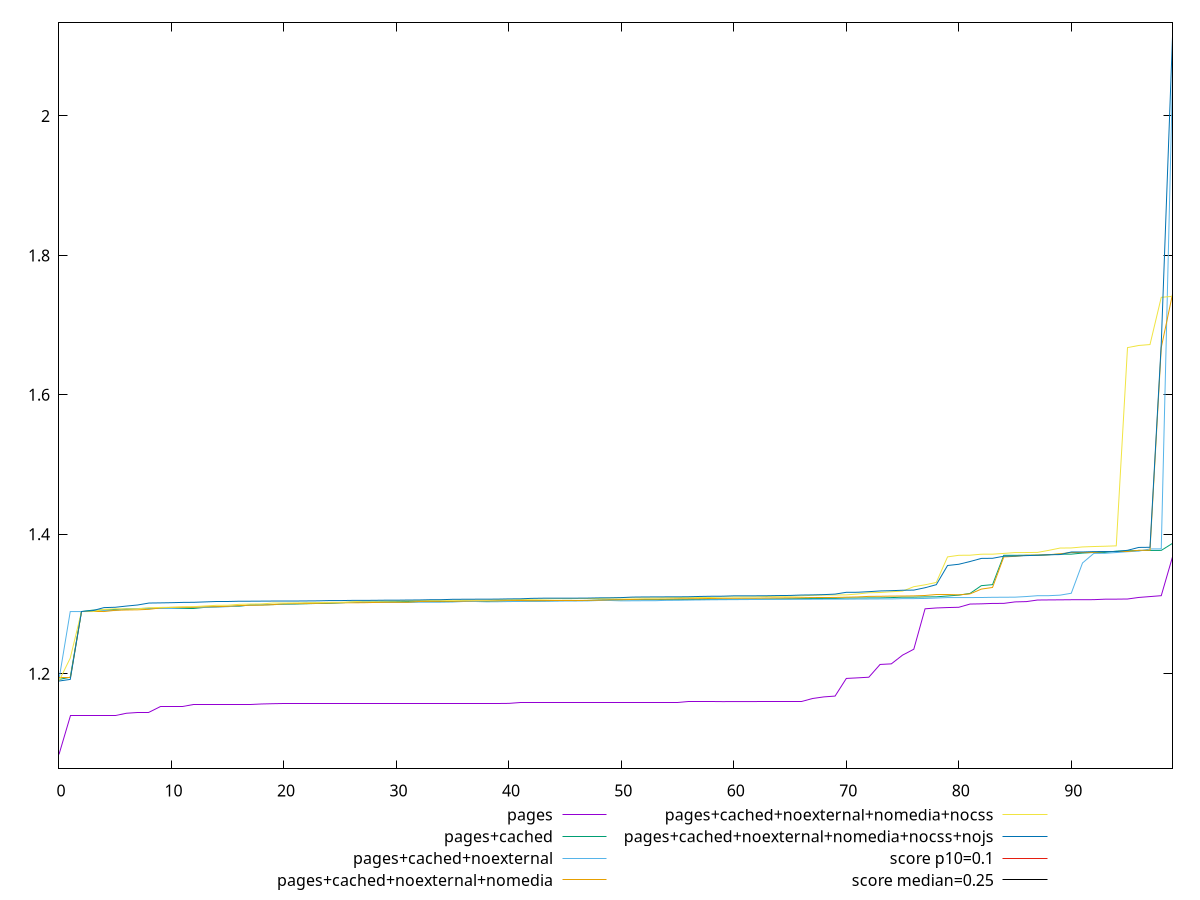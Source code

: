 reset

$pages <<EOF
0 1.0843936581081814
1 1.1406689402262369
2 1.1406689402262369
3 1.1406689402262369
4 1.1406689402262369
5 1.1406689402262369
6 1.143417963663737
7 1.1450732371012369
8 1.1450732371012369
9 1.1532075449625652
10 1.1532075449625652
11 1.1532075449625652
12 1.155259038289388
13 1.155259038289388
14 1.155259038289388
15 1.156616460164388
16 1.156616460164388
17 1.156616460164388
18 1.156711675008138
19 1.1571103769938151
20 1.1573095652262368
21 1.157309565226237
22 1.157309565226237
23 1.157309565226237
24 1.1573681589762368
25 1.1573681589762368
26 1.1573681589762368
27 1.1573681589762368
28 1.1573681589762368
29 1.1573681589762368
30 1.157368158976237
31 1.157368158976237
32 1.157368158976237
33 1.157368158976237
34 1.157368158976237
35 1.157368158976237
36 1.157368158976237
37 1.157368158976237
38 1.157368158976237
39 1.157368158976237
40 1.157563232421875
41 1.158627924601237
42 1.158627924601237
43 1.158627924601237
44 1.158686518351237
45 1.158686518351237
46 1.158686518351237
47 1.158725580851237
48 1.158725580851237
49 1.158725580851237
50 1.158725580851237
51 1.158725580851237
52 1.158725580851237
53 1.158725580851237
54 1.158820795694987
55 1.158820795694987
56 1.160068354288737
57 1.160068354288737
58 1.160068354288737
59 1.160104975382487
60 1.160163569132487
61 1.160187983194987
62 1.160212397257487
63 1.160227045694987
64 1.160227045694987
65 1.160415033976237
66 1.160415033976237
67 1.164560541788737
68 1.166868143717448
69 1.168037104288737
70 1.1933485327826605
71 1.1941750962999131
72 1.1950863935682507
73 1.213396491156684
74 1.2142388729519313
75 1.2267714080810546
76 1.2352699432373047
77 1.293180875990126
78 1.2944026099310981
79 1.2949907311333548
80 1.2953919762505426
81 1.3000127037896048
82 1.300320524427626
83 1.300906258477105
84 1.3009746042887371
85 1.3031072591145836
86 1.3035035400390627
87 1.3057785322401259
88 1.305932596842448
89 1.3060553877088759
90 1.3062030656602648
91 1.306228781806098
92 1.306313471476237
93 1.306987028333876
94 1.3070418294270836
95 1.307244135538737
96 1.309485346476237
97 1.310739252726237
98 1.312007826063368
99 1.3676260664198134
EOF

$pagesCached <<EOF
0 1.1918958960639103
1 1.1950497724745006
2 1.2892389814588758
3 1.291294916788737
4 1.2914500817192927
5 1.292310053507487
6 1.292447043524848
7 1.2931442548963759
8 1.2931442548963759
9 1.2931808759901258
10 1.2931808759901258
11 1.2931808759901258
12 1.293180875990126
13 1.2953083173963758
14 1.2961335127088758
15 1.2965915205213758
16 1.2968852810329863
17 1.2987858022054037
18 1.298992872450087
19 1.2991701049804687
20 1.2996992136637369
21 1.3000654839409724
22 1.3004324679904515
23 1.3008771650526259
24 1.3009461754692924
25 1.301872063530816
26 1.302674040052626
27 1.302973356458876
28 1.3030256025526257
29 1.303259760538737
30 1.303423334757487
31 1.3036861928304038
32 1.303887690226237
33 1.303948237101237
34 1.3040924970838759
35 1.3040924970838759
36 1.304307340833876
37 1.3043781416151259
38 1.3043781416151259
39 1.3043966420491537
40 1.3045727488199872
41 1.304609369913737
42 1.304611540052626
43 1.3047159779866537
44 1.3049431355794272
45 1.305221674601237
46 1.3056669871012372
47 1.3056710561116536
48 1.305777336968316
49 1.305942391289605
50 1.306097162882487
51 1.306167475382487
52 1.3062218373616536
53 1.3062745717366537
54 1.3063448842366534
55 1.3063473798963758
56 1.306464567396376
57 1.306579313490126
58 1.306716032240126
59 1.3067400851779514
60 1.3067784779866536
61 1.3070323842366538
62 1.307097162882487
63 1.3072157067192927
64 1.3073957739935982
65 1.3075802900526259
66 1.3078132002088758
67 1.3079465009901257
68 1.307997770521376
69 1.307997770521376
70 1.308650873819987
71 1.3086838056776258
72 1.308802023993598
73 1.3088278486463758
74 1.3092670305040148
75 1.309902067396376
76 1.309929139879015
77 1.310253629896376
78 1.310356168958876
79 1.3115778486463758
80 1.312793668958876
81 1.315255854288737
82 1.3263847605387367
83 1.327836908976237
84 1.3699396650526259
85 1.3699462568495009
86 1.3700188886854385
87 1.3700765058729385
88 1.3707226511637371
89 1.3715313398573135
90 1.3715752851698135
91 1.3731037546793619
92 1.3739595625135634
93 1.3739815351698133
94 1.3759346059163413
95 1.3763421308729387
96 1.3769016062418622
97 1.3769298044840494
98 1.3769448191324871
99 1.3870643259684245
EOF

$pagesCachedNoexternal <<EOF
0 1.1919325171576605
1 1.2892389814588758
2 1.2892756025526257
3 1.289334196302626
4 1.2905864342583548
5 1.2906916181776258
6 1.2931808759901258
7 1.2931808759901258
8 1.2940105336507162
9 1.2943427140977648
10 1.2943427140977648
11 1.294446500990126
12 1.2954251793755425
13 1.2954456854926217
14 1.295663547092014
15 1.296215326944987
16 1.297263441297743
17 1.298385465833876
18 1.2991847534179688
19 1.2993875800238717
20 1.3000363447401257
21 1.300191129896376
22 1.3016504313151043
23 1.301690153333876
24 1.301726774427626
25 1.3018732588026258
26 1.302408198038737
27 1.302478998819987
28 1.3025568525526259
29 1.3025568525526259
30 1.3025978139241536
31 1.302600797865126
32 1.3026071455213757
33 1.3026374189588759
34 1.3026621636284723
35 1.3029389055040148
36 1.302991422865126
37 1.302991422865126
38 1.3031990509033204
39 1.3033088056776259
40 1.303586908976237
41 1.303719029744466
42 1.3037218373616537
43 1.303833979288737
44 1.3041095869276256
45 1.304311028374566
46 1.3043781416151259
47 1.3045494740804038
48 1.3045727488199872
49 1.3045734541151257
50 1.3045979224310982
51 1.304685758802626
52 1.3047913903130426
53 1.304797846476237
54 1.3053593156602648
55 1.3054865400526259
56 1.3057370283338758
57 1.305903803507487
58 1.3061308542887369
59 1.306250483194987
60 1.3063614857991537
61 1.3064320153130424
62 1.306602533976237
63 1.306709467569987
64 1.3067530873616537
65 1.306768061319987
66 1.306848627726237
67 1.3068748864067927
68 1.3069723256429038
69 1.3070002661810982
70 1.307020014444987
71 1.307185053507487
72 1.307250700208876
73 1.3073601277669271
74 1.3073721923828125
75 1.3077677357991537
76 1.3078111928304037
77 1.308034391615126
78 1.3086664988199872
79 1.309289328681098
80 1.3093066355387368
81 1.309340326944987
82 1.309389643351237
83 1.309674799601237
84 1.309789545694987
85 1.309882807413737
86 1.310776362101237
87 1.311977045694987
88 1.3120188208685981
89 1.3127658911810982
90 1.315492670694987
91 1.3589486033121747
92 1.3726226484510635
93 1.3728196156819663
94 1.373873502943251
95 1.3750524580213757
96 1.3759057973225912
97 1.3790344865587023
98 1.3791619822184247
99 2.0533377278645832
EOF

$pagesCachedNoexternalNomedia <<EOF
0 1.1950863935682507
1 1.1950863935682507
2 1.2892389814588758
3 1.2892389814588758
4 1.289275602552626
5 1.2910307566324868
6 1.2915199059380424
7 1.2917613457573784
8 1.2924112345377605
9 1.294446500990126
10 1.2952936689588759
11 1.295308317396376
12 1.2953919762505426
13 1.2961136813693575
14 1.296215326944987
15 1.2968653106689452
16 1.297756103515625
17 1.2983424428304036
18 1.298379389444987
19 1.2991590779622397
20 1.3003156416151258
21 1.3005628746880427
22 1.300694330851237
23 1.301135954115126
24 1.3014376576741538
25 1.301750211927626
26 1.301873258802626
27 1.301909879896376
28 1.302270014444987
29 1.302490934583876
30 1.3025202314588757
31 1.302539762708876
32 1.3036750166151259
33 1.303929194132487
34 1.3039863230387372
35 1.3040412275526259
36 1.304217008802626
37 1.304576151529948
38 1.304583219740126
39 1.3046532067192924
40 1.3047257436116537
41 1.304729975382487
42 1.3048151533338759
43 1.304904508802626
44 1.3049928334554037
45 1.3049928334554037
46 1.3050393422444662
47 1.3053593156602648
48 1.3055565270317926
49 1.3060765465630426
50 1.306250483194987
51 1.3066305830213758
52 1.307062983194987
53 1.307084684583876
54 1.307250700208876
55 1.307542475382487
56 1.3076438208685983
57 1.307737787882487
58 1.308034391615126
59 1.308212614271376
60 1.3083200361463758
61 1.3084518720838758
62 1.308488493177626
63 1.3087421281602647
64 1.3088614857991536
65 1.3088981068929038
66 1.3090807240804037
67 1.3093479224310982
68 1.309374452379015
69 1.3094921824137369
70 1.3098319702148438
71 1.3102167375352647
72 1.3110154028998482
73 1.3111170739067926
74 1.3114399363199871
75 1.3114806264241536
76 1.3117276000976563
77 1.312309565226237
78 1.3131613989935982
79 1.3131613989935982
80 1.313195578681098
81 1.3146067911783856
82 1.3214337700737848
83 1.323818589952257
84 1.3675894453260635
85 1.3683958282470705
86 1.3700332929823131
87 1.3700909101698135
88 1.3707614966498483
89 1.3721036326090492
90 1.373902555677626
91 1.3739163496229383
92 1.3739683515760635
93 1.3753196428087024
94 1.3759634145100912
95 1.3759656931559245
96 1.3770526072184246
97 1.3771602461073134
98 1.6678082105848526
99 1.744203809950087
EOF

$pagesCachedNoexternalNomediaNocss <<EOF
0 1.1896036326090493
1 1.2225005917019311
2 1.2892389814588758
3 1.2892756025526257
4 1.2924201338026258
5 1.2931442548963759
6 1.293166227552626
7 1.293180875990126
8 1.2946740858289931
9 1.2951769154866537
10 1.2953919762505426
11 1.2961136813693577
12 1.296310541788737
13 1.2972827911376952
14 1.2982087080213758
15 1.2983078833685981
16 1.299588102552626
17 1.300004891289605
18 1.3001911298963758
19 1.3014219292534723
20 1.3014585503472225
21 1.3016504313151043
22 1.3018732588026258
23 1.3020639444986981
24 1.302454313490126
25 1.3025568525526259
26 1.3030875600179037
27 1.304270719740126
28 1.304307340833876
29 1.304434565226237
30 1.3045832197401257
31 1.3047604658338758
32 1.3049928334554037
33 1.305152338663737
34 1.3053742353651259
35 1.305430170694987
36 1.3056092614067925
37 1.305700961642795
38 1.305730951944987
39 1.3061850535074868
40 1.3062648061116535
41 1.3064686364067926
42 1.3068206515842016
43 1.307084684583876
44 1.307542475382487
45 1.3076827748616537
46 1.307737787882487
47 1.3079331003824868
48 1.307959738837348
49 1.3086276533338759
50 1.3087204267713757
51 1.308758024427626
52 1.3088312666151258
53 1.3088446672227647
54 1.3091022627088758
55 1.3093246476915148
56 1.309521967569987
57 1.309684782240126
58 1.309684782240126
59 1.3100821889241534
60 1.3101682349310981
61 1.3102536298963758
62 1.3103597005208336
63 1.3108822648790148
64 1.3111339467366536
65 1.3111933542887368
66 1.3116965009901258
67 1.31253508843316
68 1.3129517347547743
69 1.3129942982991538
70 1.3131893937852646
71 1.3144289228651258
72 1.3161988881429036
73 1.3165868547227648
74 1.3176347605387368
75 1.3185878906250001
76 1.3249061889648437
77 1.3276179945203994
78 1.331030973646376
79 1.367662077162001
80 1.3699246504041884
81 1.3700542890760634
82 1.3714922773573135
83 1.3715313398573135
84 1.3726260308159723
85 1.373851530287001
86 1.3738953535291885
87 1.3740547773573135
88 1.3770162302652995
89 1.3803149091932507
90 1.3804771677652994
91 1.3819143286810982
92 1.382502473619249
93 1.3829156443277995
94 1.383464106241862
95 1.6677715894911025
96 1.6708289896647135
97 1.6721449076334638
98 1.7398831854926216
99 1.7412879028320314
EOF

$pagesCachedNoexternalNomediaNocssNojs <<EOF
0 1.1896036326090493
1 1.1919325171576605
2 1.289334196302626
3 1.2905864342583548
4 1.2949030439588758
5 1.2953919762505426
6 1.2971397637261286
7 1.298675016615126
8 1.3014585503472222
9 1.3016821373833551
10 1.301962397257487
11 1.302378629896376
12 1.3025202314588757
13 1.3030900268554686
14 1.303345426771376
15 1.303345426771376
16 1.3040558759901257
17 1.3040924970838759
18 1.3041999189588758
19 1.304307340833876
20 1.304311028374566
21 1.3043377414279513
22 1.3044733564588757
23 1.3045938534206813
24 1.3049928334554037
25 1.305000700208876
26 1.3052426706949871
27 1.3052619306776259
28 1.3053742353651259
29 1.305550070868598
30 1.3055620066324871
31 1.305777336968316
32 1.3058584069146049
33 1.3062236277262371
34 1.306281733194987
35 1.3068060031467015
36 1.3068849216037326
37 1.3069650556776258
38 1.307009000990126
39 1.3071056264241536
40 1.3074089711507162
41 1.3075139363606771
42 1.308170893351237
43 1.308401579115126
44 1.308462614271376
45 1.3084741160074869
46 1.308476557413737
47 1.3085753529866537
48 1.3088834584554037
49 1.308959467569987
50 1.3092670305040146
51 1.309988993326823
52 1.3101682349310981
53 1.3102533586290148
54 1.310321772257487
55 1.3103409779866537
56 1.310500971476237
57 1.310920133802626
58 1.3111911298963759
59 1.311272725423177
60 1.311791498819987
61 1.3118109893798828
62 1.3118437449137372
63 1.311932557847765
64 1.3122138621012371
65 1.3123410322401259
66 1.3129370863172745
67 1.3131299591064451
68 1.313527555677626
69 1.3142731611463758
70 1.3168535105387371
71 1.3169172041151258
72 1.3177782592773437
73 1.3187910105387368
74 1.3191989423963757
75 1.319800504896376
76 1.3200251142713757
77 1.3234113447401257
78 1.327794916788737
79 1.355288297865126
80 1.3570733456081814
81 1.3610156622992622
82 1.3654665205213758
83 1.365630366007487
84 1.3686110517713759
85 1.3688773549397788
86 1.3694787275526257
87 1.3699560224745009
88 1.3707115427652996
89 1.3709501902262369
90 1.3746508331298828
91 1.374674596150716
92 1.3752179175482857
93 1.3752425214979382
94 1.3752760637071397
95 1.3770970408121745
96 1.3812195383707682
97 1.3814107343885633
98 1.6730149705674915
99 2.113691316392687
EOF

set key outside below
set xrange [0:99]
set yrange [1.0638077049424914:2.134277269558377]
set trange [1.0638077049424914:2.134277269558377]
set terminal svg size 640, 600 enhanced background rgb 'white'
set output "reprap/cumulative-layout-shift/comparison/sorted/all_raw.svg"

plot $pages title "pages" with line, \
     $pagesCached title "pages+cached" with line, \
     $pagesCachedNoexternal title "pages+cached+noexternal" with line, \
     $pagesCachedNoexternalNomedia title "pages+cached+noexternal+nomedia" with line, \
     $pagesCachedNoexternalNomediaNocss title "pages+cached+noexternal+nomedia+nocss" with line, \
     $pagesCachedNoexternalNomediaNocssNojs title "pages+cached+noexternal+nomedia+nocss+nojs" with line, \
     0.1 title "score p10=0.1", \
     0.25 title "score median=0.25"

reset
